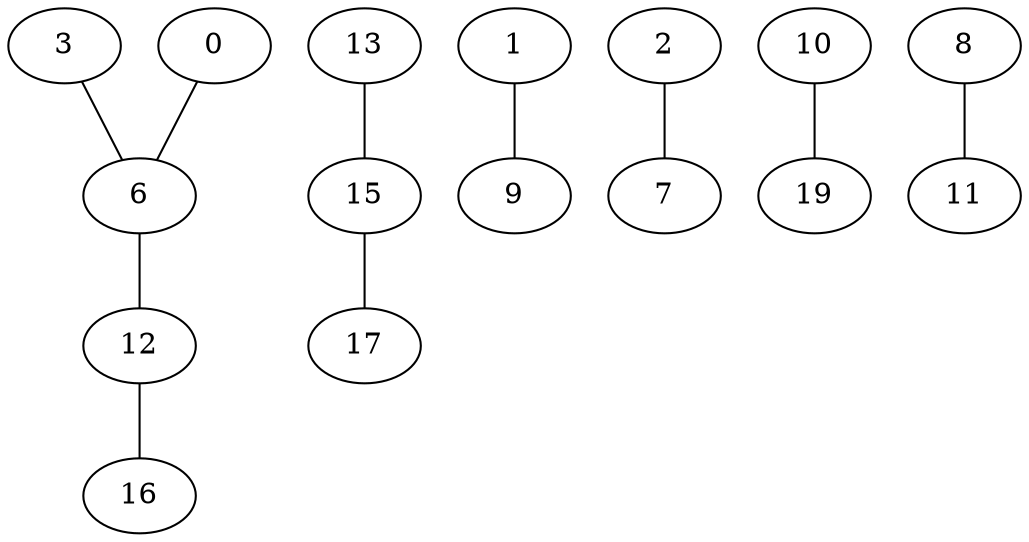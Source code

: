 graph G {
  3 -- 6;
  15 -- 17;
  13 -- 15;
  6 -- 12;
  1 -- 9;
  2 -- 7;
  10 -- 19;
  0 -- 6;
  12 -- 16;
  8 -- 11;
}

